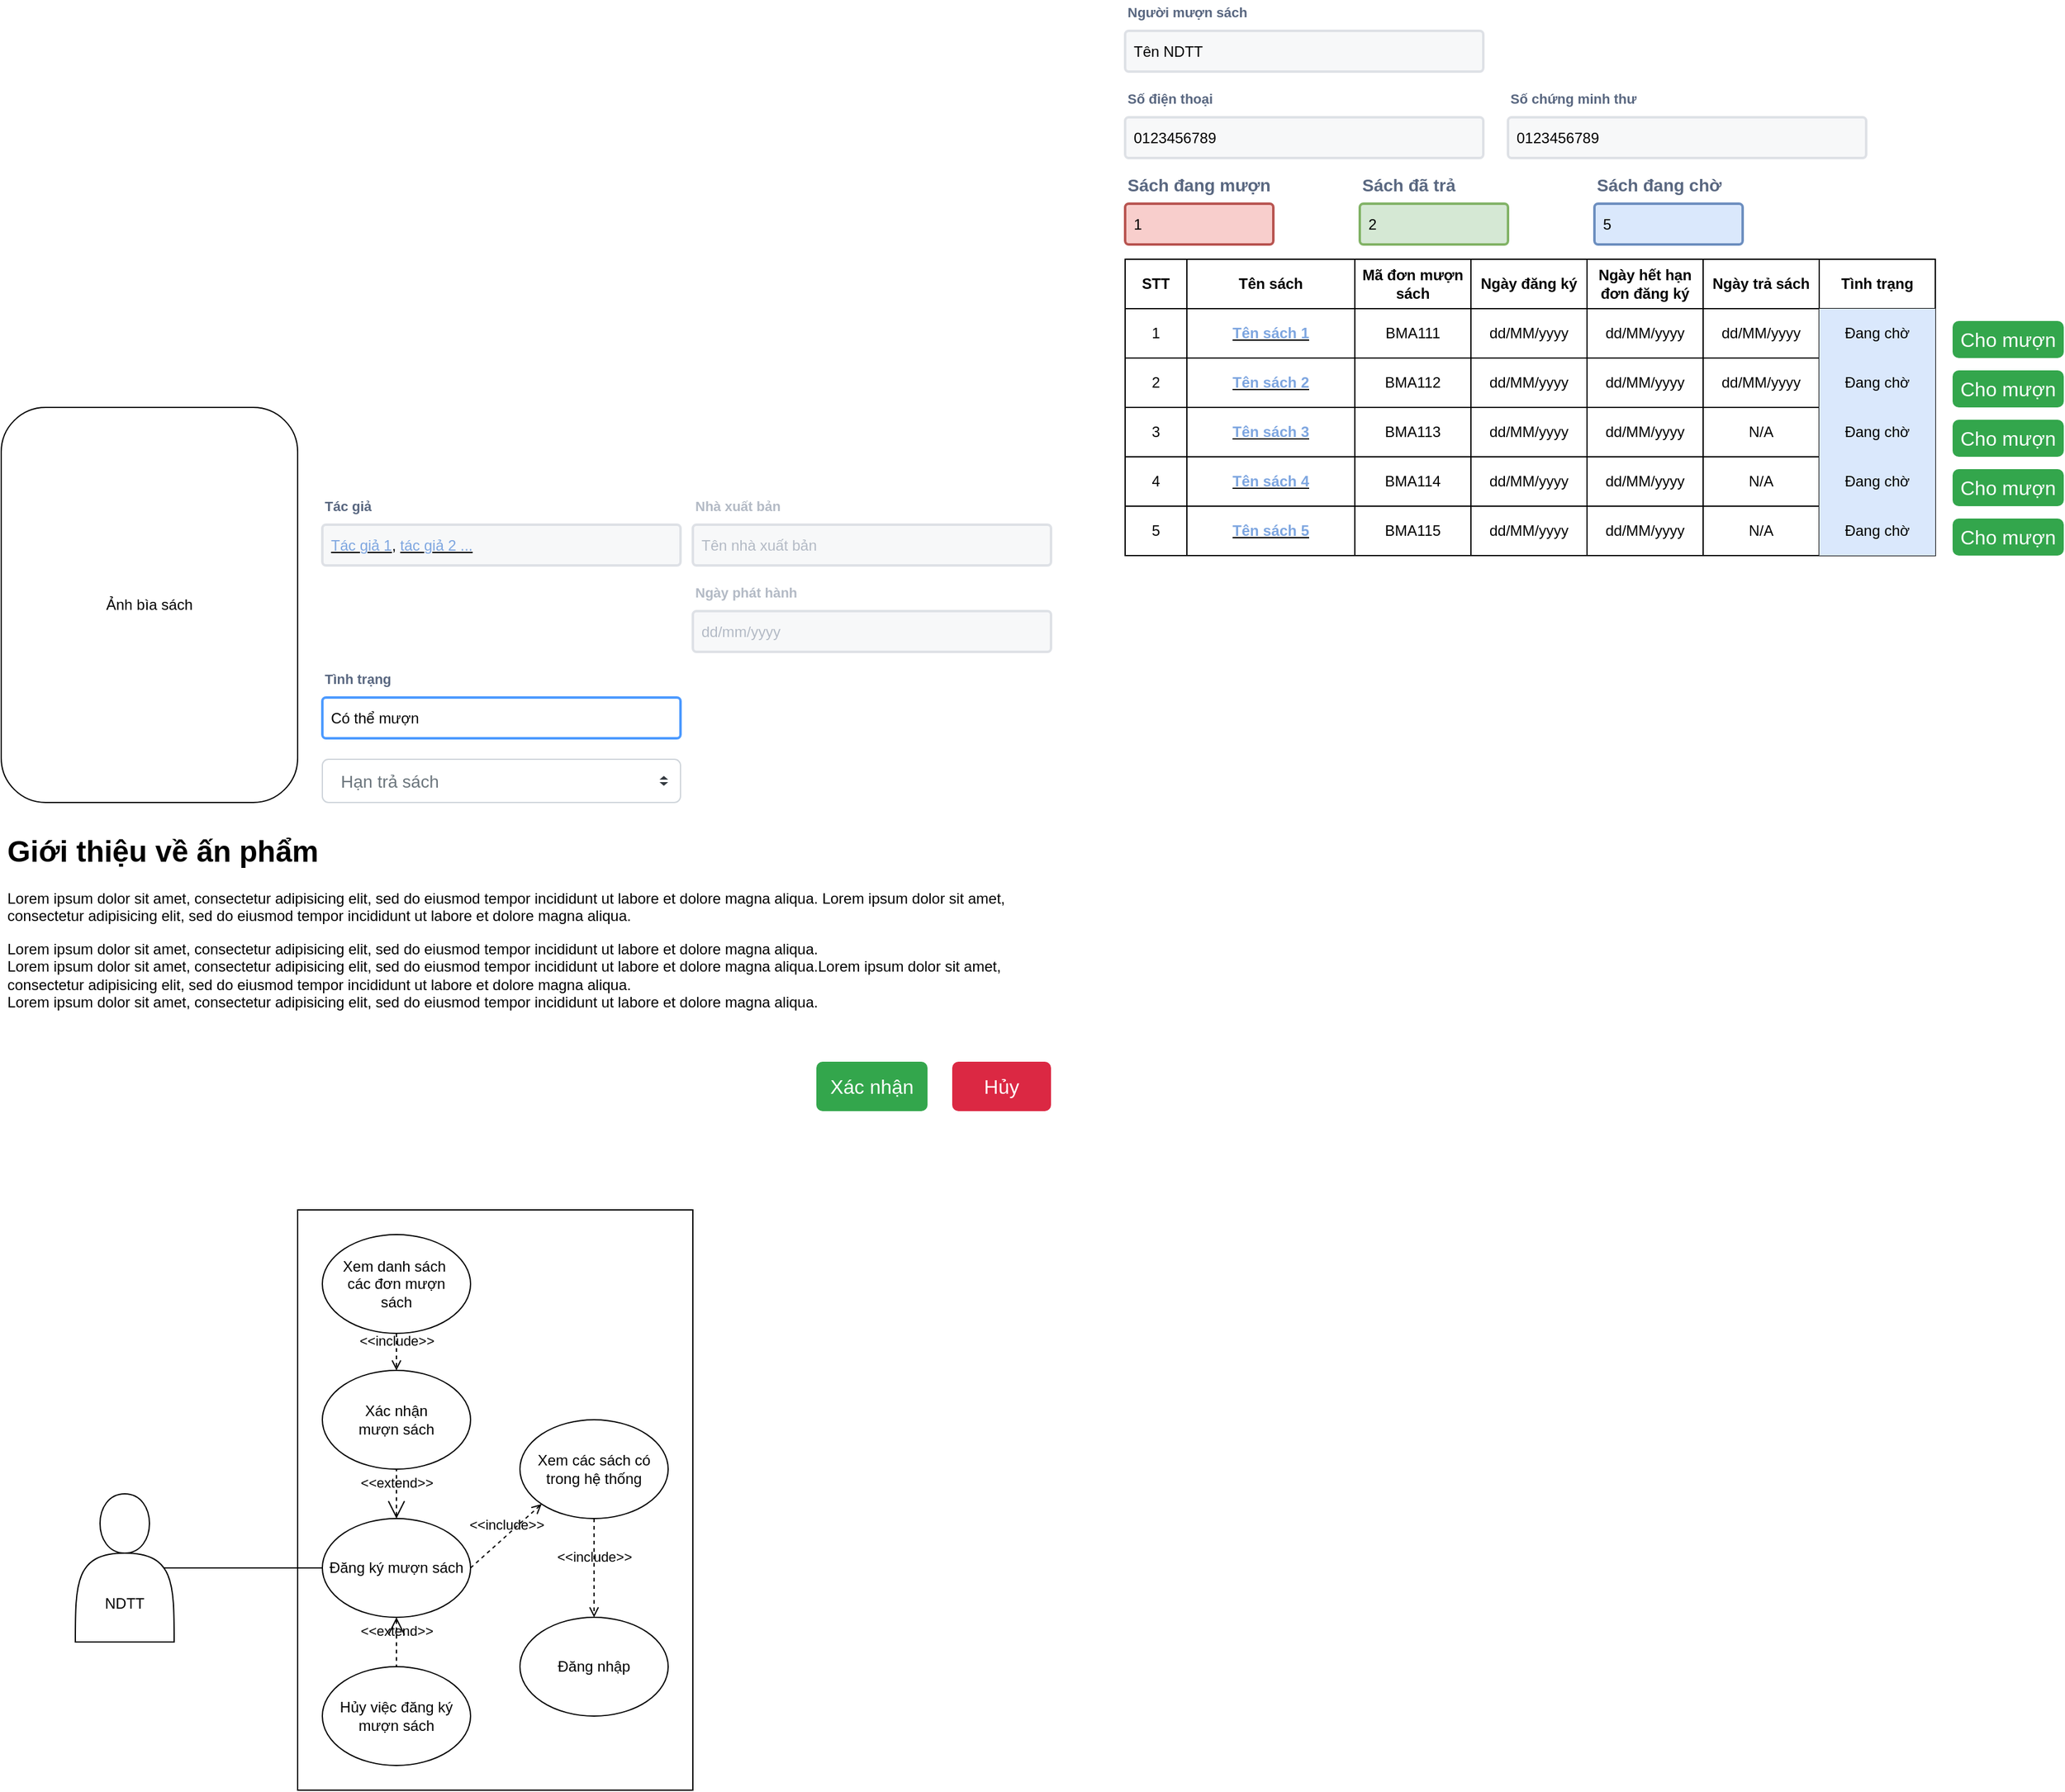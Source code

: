 <mxfile version="13.7.9" type="device"><diagram id="Ep92zdxA3Jqqz_t0l6nY" name="Page-1"><mxGraphModel dx="1422" dy="1966" grid="1" gridSize="10" guides="1" tooltips="1" connect="1" arrows="1" fold="1" page="1" pageScale="1" pageWidth="850" pageHeight="1100" math="0" shadow="0"><root><mxCell id="0"/><mxCell id="1" parent="0"/><mxCell id="tRf2Qih-aj5YmklGEvhN-47" value="" style="rounded=0;whiteSpace=wrap;html=1;" parent="1" vertex="1"><mxGeometry x="320" y="810" width="320" height="470" as="geometry"/></mxCell><mxCell id="tRf2Qih-aj5YmklGEvhN-1" value="Ảnh bìa sách" style="rounded=1;whiteSpace=wrap;html=1;" parent="1" vertex="1"><mxGeometry x="80" y="160" width="240" height="320" as="geometry"/></mxCell><mxCell id="tRf2Qih-aj5YmklGEvhN-3" value="Người mượn sách" style="fillColor=none;strokeColor=none;html=1;fontSize=11;fontStyle=0;align=left;fontColor=#596780;fontStyle=1;fontSize=11" parent="1" vertex="1"><mxGeometry x="990" y="-170" width="240" height="20" as="geometry"/></mxCell><mxCell id="tRf2Qih-aj5YmklGEvhN-4" value="Tên NDTT" style="rounded=1;arcSize=9;fillColor=#F7F8F9;align=left;spacingLeft=5;strokeColor=#DEE1E6;html=1;strokeWidth=2;fontSize=12" parent="1" vertex="1"><mxGeometry x="990" y="-145" width="290" height="33" as="geometry"/></mxCell><mxCell id="tRf2Qih-aj5YmklGEvhN-5" value="Tác giả" style="fillColor=none;strokeColor=none;html=1;fontSize=11;fontStyle=0;align=left;fontColor=#596780;fontStyle=1;fontSize=11" parent="1" vertex="1"><mxGeometry x="340" y="230" width="240" height="20" as="geometry"/></mxCell><mxCell id="tRf2Qih-aj5YmklGEvhN-6" value="&lt;u&gt;&lt;font color=&quot;#7ea6e0&quot;&gt;Tác giả 1&lt;/font&gt;&lt;/u&gt;, &lt;u&gt;&lt;font color=&quot;#7ea6e0&quot;&gt;tác giả 2 ...&lt;/font&gt;&lt;/u&gt;" style="rounded=1;arcSize=9;fillColor=#F7F8F9;align=left;spacingLeft=5;strokeColor=#DEE1E6;html=1;strokeWidth=2;fontSize=12" parent="1" vertex="1"><mxGeometry x="340" y="255" width="290" height="33" as="geometry"/></mxCell><mxCell id="tRf2Qih-aj5YmklGEvhN-8" value="&lt;h1&gt;Giới thiệu về ấn phẩm&lt;/h1&gt;&lt;p&gt;Lorem ipsum dolor sit amet, consectetur adipisicing elit, sed do eiusmod tempor incididunt ut labore et dolore magna aliqua.&amp;nbsp;&lt;span&gt;Lorem ipsum dolor sit amet, consectetur adipisicing elit, sed do eiusmod tempor incididunt ut labore et dolore magna aliqua.&lt;/span&gt;&lt;/p&gt;Lorem ipsum dolor sit amet, consectetur adipisicing elit, sed do eiusmod tempor incididunt ut labore et dolore magna aliqua.&lt;br&gt;Lorem ipsum dolor sit amet, consectetur adipisicing elit, sed do eiusmod tempor incididunt ut labore et dolore magna aliqua.Lorem ipsum dolor sit amet, consectetur adipisicing elit, sed do eiusmod tempor incididunt ut labore et dolore magna aliqua.&lt;br&gt;Lorem ipsum dolor sit amet, consectetur adipisicing elit, sed do eiusmod tempor incididunt ut labore et dolore magna aliqua." style="text;html=1;strokeColor=none;fillColor=none;spacing=5;spacingTop=-20;whiteSpace=wrap;overflow=hidden;rounded=0;" parent="1" vertex="1"><mxGeometry x="80" y="500" width="850" height="150" as="geometry"/></mxCell><mxCell id="tRf2Qih-aj5YmklGEvhN-9" value="0123456789" style="rounded=1;arcSize=9;fillColor=#F7F8F9;align=left;spacingLeft=5;strokeColor=#DEE1E6;html=1;strokeWidth=2;fontSize=12" parent="1" vertex="1"><mxGeometry x="990" y="-75" width="290" height="33" as="geometry"/></mxCell><mxCell id="tRf2Qih-aj5YmklGEvhN-10" value="Số điện thoại" style="fillColor=none;strokeColor=none;html=1;fontSize=11;fontStyle=0;align=left;fontColor=#596780;fontStyle=1;fontSize=11" parent="1" vertex="1"><mxGeometry x="990" y="-100" width="240" height="20" as="geometry"/></mxCell><mxCell id="tRf2Qih-aj5YmklGEvhN-11" value="Nhà xuất bản" style="fillColor=none;strokeColor=none;html=1;fontSize=11;fontStyle=0;align=left;fontColor=#B3BAC5;fontStyle=1;fontSize=11" parent="1" vertex="1"><mxGeometry x="640" y="230" width="240" height="20" as="geometry"/></mxCell><mxCell id="tRf2Qih-aj5YmklGEvhN-12" value="Tên nhà xuất bản" style="rounded=1;arcSize=9;fillColor=#F7F8F9;align=left;spacingLeft=5;strokeColor=#DEE1E6;html=1;strokeWidth=2;fontColor=#B3BAC5;fontSize=12" parent="1" vertex="1"><mxGeometry x="640" y="255" width="290" height="33" as="geometry"/></mxCell><mxCell id="tRf2Qih-aj5YmklGEvhN-13" value="dd/mm/yyyy" style="rounded=1;arcSize=9;fillColor=#F7F8F9;align=left;spacingLeft=5;strokeColor=#DEE1E6;html=1;strokeWidth=2;fontColor=#B3BAC5;fontSize=12" parent="1" vertex="1"><mxGeometry x="640" y="325" width="290" height="33" as="geometry"/></mxCell><mxCell id="tRf2Qih-aj5YmklGEvhN-14" value="Ngày phát hành" style="fillColor=none;strokeColor=none;html=1;fontSize=11;fontStyle=0;align=left;fontColor=#B3BAC5;fontStyle=1;fontSize=11" parent="1" vertex="1"><mxGeometry x="640" y="300" width="240" height="20" as="geometry"/></mxCell><mxCell id="tRf2Qih-aj5YmklGEvhN-15" value="Tình trạng" style="fillColor=none;strokeColor=none;html=1;fontSize=11;fontStyle=0;align=left;fontColor=#596780;fontStyle=1;fontSize=11" parent="1" vertex="1"><mxGeometry x="340" y="370" width="240" height="20" as="geometry"/></mxCell><mxCell id="tRf2Qih-aj5YmklGEvhN-16" value="Có thể mượn" style="rounded=1;arcSize=9;align=left;spacingLeft=5;strokeColor=#4C9AFF;html=1;strokeWidth=2;fontSize=12" parent="1" vertex="1"><mxGeometry x="340" y="395" width="290" height="33" as="geometry"/></mxCell><mxCell id="tRf2Qih-aj5YmklGEvhN-30" value="Hạn trả sách" style="html=1;shadow=0;dashed=0;shape=mxgraph.bootstrap.rrect;rSize=5;fillColor=#ffffff;strokeColor=#CED4DA;align=left;spacing=15;fontSize=14;fontColor=#6C767D;" parent="1" vertex="1"><mxGeometry x="340" y="445" width="290" height="35" as="geometry"/></mxCell><mxCell id="tRf2Qih-aj5YmklGEvhN-31" value="" style="shape=triangle;direction=south;fillColor=#343A40;strokeColor=none;perimeter=none;" parent="tRf2Qih-aj5YmklGEvhN-30" vertex="1"><mxGeometry x="1" y="0.5" width="7" height="3" relative="1" as="geometry"><mxPoint x="-17" y="1" as="offset"/></mxGeometry></mxCell><mxCell id="tRf2Qih-aj5YmklGEvhN-32" value="" style="shape=triangle;direction=north;fillColor=#343A40;strokeColor=none;perimeter=none;" parent="tRf2Qih-aj5YmklGEvhN-30" vertex="1"><mxGeometry x="1" y="0.5" width="7" height="3" relative="1" as="geometry"><mxPoint x="-17" y="-4" as="offset"/></mxGeometry></mxCell><mxCell id="tRf2Qih-aj5YmklGEvhN-33" value="Xác nhận" style="html=1;shadow=0;dashed=0;shape=mxgraph.bootstrap.rrect;rSize=5;strokeColor=none;strokeWidth=1;fillColor=#33A64C;fontColor=#FFFFFF;whiteSpace=wrap;align=center;verticalAlign=middle;spacingLeft=0;fontStyle=0;fontSize=16;spacing=5;" parent="1" vertex="1"><mxGeometry x="740" y="690" width="90" height="40" as="geometry"/></mxCell><mxCell id="tRf2Qih-aj5YmklGEvhN-34" value="Hủy" style="html=1;shadow=0;dashed=0;shape=mxgraph.bootstrap.rrect;rSize=5;strokeColor=none;strokeWidth=1;fillColor=#DB2843;fontColor=#FFFFFF;whiteSpace=wrap;align=center;verticalAlign=middle;spacingLeft=0;fontStyle=0;fontSize=16;spacing=5;" parent="1" vertex="1"><mxGeometry x="850" y="690" width="80" height="40" as="geometry"/></mxCell><mxCell id="tRf2Qih-aj5YmklGEvhN-35" value="&lt;br&gt;&lt;br&gt;&lt;br&gt;&lt;br&gt;NDTT" style="shape=actor;whiteSpace=wrap;html=1;" parent="1" vertex="1"><mxGeometry x="140" y="1040" width="80" height="120" as="geometry"/></mxCell><mxCell id="tRf2Qih-aj5YmklGEvhN-36" value="Đăng ký mượn sách" style="ellipse;whiteSpace=wrap;html=1;" parent="1" vertex="1"><mxGeometry x="340" y="1060" width="120" height="80" as="geometry"/></mxCell><mxCell id="tRf2Qih-aj5YmklGEvhN-37" value="Đăng nhập" style="ellipse;whiteSpace=wrap;html=1;" parent="1" vertex="1"><mxGeometry x="500" y="1140" width="120" height="80" as="geometry"/></mxCell><mxCell id="tRf2Qih-aj5YmklGEvhN-38" value="Xem các sách có trong hệ thống" style="ellipse;whiteSpace=wrap;html=1;" parent="1" vertex="1"><mxGeometry x="500" y="980" width="120" height="80" as="geometry"/></mxCell><mxCell id="tRf2Qih-aj5YmklGEvhN-39" value="&amp;lt;&amp;lt;include&amp;gt;&amp;gt;" style="edgeStyle=none;html=1;endArrow=open;verticalAlign=bottom;dashed=1;labelBackgroundColor=none;exitX=0.5;exitY=1;exitDx=0;exitDy=0;entryX=0.5;entryY=0;entryDx=0;entryDy=0;" parent="1" source="tRf2Qih-aj5YmklGEvhN-38" target="tRf2Qih-aj5YmklGEvhN-37" edge="1"><mxGeometry width="160" relative="1" as="geometry"><mxPoint x="580" y="1030" as="sourcePoint"/><mxPoint x="740" y="1030" as="targetPoint"/></mxGeometry></mxCell><mxCell id="tRf2Qih-aj5YmklGEvhN-40" value="&amp;lt;&amp;lt;include&amp;gt;&amp;gt;" style="edgeStyle=none;html=1;endArrow=open;verticalAlign=bottom;dashed=1;labelBackgroundColor=none;exitX=1;exitY=0.5;exitDx=0;exitDy=0;entryX=0;entryY=1;entryDx=0;entryDy=0;" parent="1" source="tRf2Qih-aj5YmklGEvhN-36" target="tRf2Qih-aj5YmklGEvhN-38" edge="1"><mxGeometry width="160" relative="1" as="geometry"><mxPoint x="580" y="1030" as="sourcePoint"/><mxPoint x="740" y="1030" as="targetPoint"/></mxGeometry></mxCell><mxCell id="tRf2Qih-aj5YmklGEvhN-41" value="Hủy việc đăng ký mượn sách" style="ellipse;whiteSpace=wrap;html=1;" parent="1" vertex="1"><mxGeometry x="340" y="1180" width="120" height="80" as="geometry"/></mxCell><mxCell id="tRf2Qih-aj5YmklGEvhN-44" value="Xác nhận &lt;br&gt;mượn sách" style="ellipse;whiteSpace=wrap;html=1;" parent="1" vertex="1"><mxGeometry x="340" y="940" width="120" height="80" as="geometry"/></mxCell><mxCell id="tRf2Qih-aj5YmklGEvhN-45" value="&amp;lt;&amp;lt;extend&amp;gt;&amp;gt;" style="edgeStyle=none;html=1;startArrow=open;endArrow=none;startSize=12;verticalAlign=bottom;dashed=1;labelBackgroundColor=none;entryX=0.5;entryY=1;entryDx=0;entryDy=0;exitX=0.5;exitY=0;exitDx=0;exitDy=0;" parent="1" source="tRf2Qih-aj5YmklGEvhN-36" target="tRf2Qih-aj5YmklGEvhN-44" edge="1"><mxGeometry width="160" relative="1" as="geometry"><mxPoint x="580" y="1010" as="sourcePoint"/><mxPoint x="740" y="1010" as="targetPoint"/></mxGeometry></mxCell><mxCell id="tRf2Qih-aj5YmklGEvhN-46" value="&amp;lt;&amp;lt;extend&amp;gt;&amp;gt;" style="edgeStyle=none;html=1;startArrow=open;endArrow=none;startSize=12;verticalAlign=bottom;dashed=1;labelBackgroundColor=none;exitX=0.5;exitY=1;exitDx=0;exitDy=0;entryX=0.5;entryY=0;entryDx=0;entryDy=0;" parent="1" source="tRf2Qih-aj5YmklGEvhN-36" target="tRf2Qih-aj5YmklGEvhN-41" edge="1"><mxGeometry width="160" relative="1" as="geometry"><mxPoint x="580" y="1010" as="sourcePoint"/><mxPoint x="740" y="1010" as="targetPoint"/></mxGeometry></mxCell><mxCell id="tRf2Qih-aj5YmklGEvhN-48" value="" style="edgeStyle=none;html=1;endArrow=none;verticalAlign=bottom;exitX=0.9;exitY=0.5;exitDx=0;exitDy=0;exitPerimeter=0;entryX=0;entryY=0.5;entryDx=0;entryDy=0;" parent="1" source="tRf2Qih-aj5YmklGEvhN-35" target="tRf2Qih-aj5YmklGEvhN-36" edge="1"><mxGeometry width="160" relative="1" as="geometry"><mxPoint x="580" y="1010" as="sourcePoint"/><mxPoint x="740" y="1010" as="targetPoint"/></mxGeometry></mxCell><mxCell id="nzfxQX0YipjfY1iAd1yF-1" value="Xem danh sách&amp;nbsp;&lt;br&gt;các đơn mượn&lt;br&gt;sách" style="ellipse;whiteSpace=wrap;html=1;" parent="1" vertex="1"><mxGeometry x="340" y="830" width="120" height="80" as="geometry"/></mxCell><mxCell id="nzfxQX0YipjfY1iAd1yF-2" value="&amp;lt;&amp;lt;include&amp;gt;&amp;gt;" style="edgeStyle=none;html=1;endArrow=open;verticalAlign=bottom;dashed=1;labelBackgroundColor=none;exitX=0.5;exitY=1;exitDx=0;exitDy=0;entryX=0.5;entryY=0;entryDx=0;entryDy=0;" parent="1" source="nzfxQX0YipjfY1iAd1yF-1" target="tRf2Qih-aj5YmklGEvhN-44" edge="1"><mxGeometry width="160" relative="1" as="geometry"><mxPoint x="640" y="870" as="sourcePoint"/><mxPoint x="800" y="870" as="targetPoint"/></mxGeometry></mxCell><mxCell id="nzfxQX0YipjfY1iAd1yF-73" value="&lt;font style=&quot;font-size: 14px&quot;&gt;Sách đang mượn&lt;/font&gt;" style="fillColor=none;strokeColor=none;html=1;fontSize=11;fontStyle=0;align=left;fontColor=#596780;fontStyle=1;fontSize=11" parent="1" vertex="1"><mxGeometry x="990" y="-30" width="130" height="20" as="geometry"/></mxCell><mxCell id="nzfxQX0YipjfY1iAd1yF-74" value="1" style="rounded=1;arcSize=9;align=left;spacingLeft=5;strokeColor=#b85450;html=1;strokeWidth=2;fontSize=12;fillColor=#f8cecc;" parent="1" vertex="1"><mxGeometry x="990" y="-5" width="120" height="33" as="geometry"/></mxCell><mxCell id="nzfxQX0YipjfY1iAd1yF-75" value="2" style="rounded=1;arcSize=9;align=left;spacingLeft=5;strokeColor=#82b366;html=1;strokeWidth=2;fontSize=12;fillColor=#d5e8d4;" parent="1" vertex="1"><mxGeometry x="1180" y="-5" width="120" height="33" as="geometry"/></mxCell><mxCell id="nzfxQX0YipjfY1iAd1yF-76" value="&lt;font style=&quot;font-size: 14px&quot;&gt;Sách đã trả&lt;/font&gt;" style="fillColor=none;strokeColor=none;html=1;fontSize=11;fontStyle=0;align=left;fontColor=#596780;fontStyle=1;fontSize=11" parent="1" vertex="1"><mxGeometry x="1180" y="-30" width="130" height="20" as="geometry"/></mxCell><mxCell id="nzfxQX0YipjfY1iAd1yF-77" value="5" style="rounded=1;arcSize=9;align=left;spacingLeft=5;strokeColor=#6c8ebf;html=1;strokeWidth=2;fontSize=12;fillColor=#dae8fc;" parent="1" vertex="1"><mxGeometry x="1370" y="-5" width="120" height="33" as="geometry"/></mxCell><mxCell id="nzfxQX0YipjfY1iAd1yF-78" value="&lt;font style=&quot;font-size: 14px&quot;&gt;Sách đang chờ&lt;/font&gt;" style="fillColor=none;strokeColor=none;html=1;fontSize=11;fontStyle=0;align=left;fontColor=#596780;fontStyle=1;fontSize=11" parent="1" vertex="1"><mxGeometry x="1370" y="-30" width="130" height="20" as="geometry"/></mxCell><mxCell id="nzfxQX0YipjfY1iAd1yF-3" value="" style="shape=table;html=1;whiteSpace=wrap;startSize=0;container=1;collapsible=0;childLayout=tableLayout;" parent="1" vertex="1"><mxGeometry x="990" y="40" width="656" height="240" as="geometry"/></mxCell><mxCell id="nzfxQX0YipjfY1iAd1yF-4" value="" style="shape=partialRectangle;html=1;whiteSpace=wrap;collapsible=0;dropTarget=0;pointerEvents=0;fillColor=none;top=0;left=0;bottom=0;right=0;points=[[0,0.5],[1,0.5]];portConstraint=eastwest;" parent="nzfxQX0YipjfY1iAd1yF-3" vertex="1"><mxGeometry width="656" height="40" as="geometry"/></mxCell><mxCell id="nzfxQX0YipjfY1iAd1yF-5" value="&lt;b&gt;STT&lt;/b&gt;" style="shape=partialRectangle;html=1;whiteSpace=wrap;connectable=0;fillColor=none;top=0;left=0;bottom=0;right=0;overflow=hidden;" parent="nzfxQX0YipjfY1iAd1yF-4" vertex="1"><mxGeometry width="50" height="40" as="geometry"/></mxCell><mxCell id="nzfxQX0YipjfY1iAd1yF-6" value="&lt;b&gt;Tên sách&lt;/b&gt;" style="shape=partialRectangle;html=1;whiteSpace=wrap;connectable=0;fillColor=none;top=0;left=0;bottom=0;right=0;overflow=hidden;" parent="nzfxQX0YipjfY1iAd1yF-4" vertex="1"><mxGeometry x="50" width="136" height="40" as="geometry"/></mxCell><mxCell id="nzfxQX0YipjfY1iAd1yF-7" value="&lt;b&gt;Mã đơn mượn sách&lt;/b&gt;" style="shape=partialRectangle;html=1;whiteSpace=wrap;connectable=0;fillColor=none;top=0;left=0;bottom=0;right=0;overflow=hidden;" parent="nzfxQX0YipjfY1iAd1yF-4" vertex="1"><mxGeometry x="186" width="94" height="40" as="geometry"/></mxCell><mxCell id="nzfxQX0YipjfY1iAd1yF-16" value="&lt;b&gt;Ngày đăng ký&lt;/b&gt;" style="shape=partialRectangle;html=1;whiteSpace=wrap;connectable=0;fillColor=none;top=0;left=0;bottom=0;right=0;overflow=hidden;" parent="nzfxQX0YipjfY1iAd1yF-4" vertex="1"><mxGeometry x="280" width="94" height="40" as="geometry"/></mxCell><mxCell id="nzfxQX0YipjfY1iAd1yF-19" value="&lt;b&gt;Ngày hết hạn đơn đăng ký&lt;/b&gt;" style="shape=partialRectangle;html=1;whiteSpace=wrap;connectable=0;fillColor=none;top=0;left=0;bottom=0;right=0;overflow=hidden;" parent="nzfxQX0YipjfY1iAd1yF-4" vertex="1"><mxGeometry x="374" width="94" height="40" as="geometry"/></mxCell><mxCell id="nzfxQX0YipjfY1iAd1yF-22" value="&lt;b&gt;Ngày trả sách&lt;/b&gt;" style="shape=partialRectangle;html=1;whiteSpace=wrap;connectable=0;fillColor=none;top=0;left=0;bottom=0;right=0;overflow=hidden;" parent="nzfxQX0YipjfY1iAd1yF-4" vertex="1"><mxGeometry x="468" width="94" height="40" as="geometry"/></mxCell><mxCell id="nzfxQX0YipjfY1iAd1yF-25" value="&lt;b&gt;Tình trạng&lt;/b&gt;" style="shape=partialRectangle;html=1;whiteSpace=wrap;connectable=0;fillColor=none;top=0;left=0;bottom=0;right=0;overflow=hidden;" parent="nzfxQX0YipjfY1iAd1yF-4" vertex="1"><mxGeometry x="562" width="94" height="40" as="geometry"/></mxCell><mxCell id="nzfxQX0YipjfY1iAd1yF-8" value="" style="shape=partialRectangle;html=1;whiteSpace=wrap;collapsible=0;dropTarget=0;pointerEvents=0;fillColor=none;top=0;left=0;bottom=0;right=0;points=[[0,0.5],[1,0.5]];portConstraint=eastwest;" parent="nzfxQX0YipjfY1iAd1yF-3" vertex="1"><mxGeometry y="40" width="656" height="40" as="geometry"/></mxCell><mxCell id="nzfxQX0YipjfY1iAd1yF-9" value="1" style="shape=partialRectangle;html=1;whiteSpace=wrap;connectable=0;fillColor=none;top=0;left=0;bottom=0;right=0;overflow=hidden;" parent="nzfxQX0YipjfY1iAd1yF-8" vertex="1"><mxGeometry width="50" height="40" as="geometry"/></mxCell><mxCell id="nzfxQX0YipjfY1iAd1yF-10" value="&lt;u&gt;&lt;b&gt;&lt;font color=&quot;#7ea6e0&quot;&gt;Tên sách 1&lt;/font&gt;&lt;/b&gt;&lt;/u&gt;" style="shape=partialRectangle;html=1;whiteSpace=wrap;connectable=0;fillColor=none;top=0;left=0;bottom=0;right=0;overflow=hidden;" parent="nzfxQX0YipjfY1iAd1yF-8" vertex="1"><mxGeometry x="50" width="136" height="40" as="geometry"/></mxCell><mxCell id="nzfxQX0YipjfY1iAd1yF-11" value="BMA111" style="shape=partialRectangle;html=1;whiteSpace=wrap;connectable=0;fillColor=none;top=0;left=0;bottom=0;right=0;overflow=hidden;" parent="nzfxQX0YipjfY1iAd1yF-8" vertex="1"><mxGeometry x="186" width="94" height="40" as="geometry"/></mxCell><mxCell id="nzfxQX0YipjfY1iAd1yF-17" value="dd/MM/yyyy" style="shape=partialRectangle;html=1;whiteSpace=wrap;connectable=0;fillColor=none;top=0;left=0;bottom=0;right=0;overflow=hidden;" parent="nzfxQX0YipjfY1iAd1yF-8" vertex="1"><mxGeometry x="280" width="94" height="40" as="geometry"/></mxCell><mxCell id="nzfxQX0YipjfY1iAd1yF-20" value="&lt;span&gt;dd/MM/yyyy&lt;/span&gt;" style="shape=partialRectangle;html=1;whiteSpace=wrap;connectable=0;fillColor=none;top=0;left=0;bottom=0;right=0;overflow=hidden;" parent="nzfxQX0YipjfY1iAd1yF-8" vertex="1"><mxGeometry x="374" width="94" height="40" as="geometry"/></mxCell><mxCell id="nzfxQX0YipjfY1iAd1yF-23" value="&lt;span&gt;dd/MM/yyyy&lt;/span&gt;" style="shape=partialRectangle;html=1;whiteSpace=wrap;connectable=0;fillColor=none;top=0;left=0;bottom=0;right=0;overflow=hidden;" parent="nzfxQX0YipjfY1iAd1yF-8" vertex="1"><mxGeometry x="468" width="94" height="40" as="geometry"/></mxCell><mxCell id="nzfxQX0YipjfY1iAd1yF-26" value="Đang chờ" style="shape=partialRectangle;html=1;whiteSpace=wrap;connectable=0;fillColor=#dae8fc;top=0;left=0;bottom=0;right=0;overflow=hidden;strokeColor=#6c8ebf;" parent="nzfxQX0YipjfY1iAd1yF-8" vertex="1"><mxGeometry x="562" width="94" height="40" as="geometry"/></mxCell><mxCell id="nzfxQX0YipjfY1iAd1yF-12" value="" style="shape=partialRectangle;html=1;whiteSpace=wrap;collapsible=0;dropTarget=0;pointerEvents=0;fillColor=none;top=0;left=0;bottom=0;right=0;points=[[0,0.5],[1,0.5]];portConstraint=eastwest;" parent="nzfxQX0YipjfY1iAd1yF-3" vertex="1"><mxGeometry y="80" width="656" height="40" as="geometry"/></mxCell><mxCell id="nzfxQX0YipjfY1iAd1yF-13" value="2" style="shape=partialRectangle;html=1;whiteSpace=wrap;connectable=0;fillColor=none;top=0;left=0;bottom=0;right=0;overflow=hidden;" parent="nzfxQX0YipjfY1iAd1yF-12" vertex="1"><mxGeometry width="50" height="40" as="geometry"/></mxCell><mxCell id="nzfxQX0YipjfY1iAd1yF-14" value="&lt;u&gt;&lt;b&gt;&lt;font color=&quot;#7ea6e0&quot;&gt;Tên sách 2&lt;/font&gt;&lt;/b&gt;&lt;/u&gt;" style="shape=partialRectangle;html=1;whiteSpace=wrap;connectable=0;fillColor=none;top=0;left=0;bottom=0;right=0;overflow=hidden;" parent="nzfxQX0YipjfY1iAd1yF-12" vertex="1"><mxGeometry x="50" width="136" height="40" as="geometry"/></mxCell><mxCell id="nzfxQX0YipjfY1iAd1yF-15" value="&lt;span&gt;BMA112&lt;/span&gt;" style="shape=partialRectangle;html=1;whiteSpace=wrap;connectable=0;fillColor=none;top=0;left=0;bottom=0;right=0;overflow=hidden;" parent="nzfxQX0YipjfY1iAd1yF-12" vertex="1"><mxGeometry x="186" width="94" height="40" as="geometry"/></mxCell><mxCell id="nzfxQX0YipjfY1iAd1yF-18" value="&lt;span&gt;dd/MM/yyyy&lt;/span&gt;" style="shape=partialRectangle;html=1;whiteSpace=wrap;connectable=0;fillColor=none;top=0;left=0;bottom=0;right=0;overflow=hidden;" parent="nzfxQX0YipjfY1iAd1yF-12" vertex="1"><mxGeometry x="280" width="94" height="40" as="geometry"/></mxCell><mxCell id="nzfxQX0YipjfY1iAd1yF-21" value="&lt;span&gt;dd/MM/yyyy&lt;/span&gt;" style="shape=partialRectangle;html=1;whiteSpace=wrap;connectable=0;fillColor=none;top=0;left=0;bottom=0;right=0;overflow=hidden;" parent="nzfxQX0YipjfY1iAd1yF-12" vertex="1"><mxGeometry x="374" width="94" height="40" as="geometry"/></mxCell><mxCell id="nzfxQX0YipjfY1iAd1yF-24" value="&lt;span&gt;dd/MM/yyyy&lt;/span&gt;" style="shape=partialRectangle;html=1;whiteSpace=wrap;connectable=0;fillColor=none;top=0;left=0;bottom=0;right=0;overflow=hidden;" parent="nzfxQX0YipjfY1iAd1yF-12" vertex="1"><mxGeometry x="468" width="94" height="40" as="geometry"/></mxCell><mxCell id="nzfxQX0YipjfY1iAd1yF-27" value="Đang chờ" style="shape=partialRectangle;html=1;whiteSpace=wrap;connectable=0;fillColor=#dae8fc;top=0;left=0;bottom=0;right=0;overflow=hidden;strokeColor=#6c8ebf;" parent="nzfxQX0YipjfY1iAd1yF-12" vertex="1"><mxGeometry x="562" width="94" height="40" as="geometry"/></mxCell><mxCell id="nzfxQX0YipjfY1iAd1yF-44" style="shape=partialRectangle;html=1;whiteSpace=wrap;collapsible=0;dropTarget=0;pointerEvents=0;fillColor=none;top=0;left=0;bottom=0;right=0;points=[[0,0.5],[1,0.5]];portConstraint=eastwest;" parent="nzfxQX0YipjfY1iAd1yF-3" vertex="1"><mxGeometry y="120" width="656" height="40" as="geometry"/></mxCell><mxCell id="nzfxQX0YipjfY1iAd1yF-45" value="3" style="shape=partialRectangle;html=1;whiteSpace=wrap;connectable=0;fillColor=none;top=0;left=0;bottom=0;right=0;overflow=hidden;" parent="nzfxQX0YipjfY1iAd1yF-44" vertex="1"><mxGeometry width="50" height="40" as="geometry"/></mxCell><mxCell id="nzfxQX0YipjfY1iAd1yF-46" value="&lt;u&gt;&lt;b&gt;&lt;font color=&quot;#7ea6e0&quot;&gt;Tên sách 3&lt;/font&gt;&lt;/b&gt;&lt;/u&gt;" style="shape=partialRectangle;html=1;whiteSpace=wrap;connectable=0;fillColor=none;top=0;left=0;bottom=0;right=0;overflow=hidden;" parent="nzfxQX0YipjfY1iAd1yF-44" vertex="1"><mxGeometry x="50" width="136" height="40" as="geometry"/></mxCell><mxCell id="nzfxQX0YipjfY1iAd1yF-47" value="&lt;span&gt;BMA113&lt;/span&gt;" style="shape=partialRectangle;html=1;whiteSpace=wrap;connectable=0;fillColor=none;top=0;left=0;bottom=0;right=0;overflow=hidden;" parent="nzfxQX0YipjfY1iAd1yF-44" vertex="1"><mxGeometry x="186" width="94" height="40" as="geometry"/></mxCell><mxCell id="nzfxQX0YipjfY1iAd1yF-48" value="&lt;span&gt;dd/MM/yyyy&lt;/span&gt;" style="shape=partialRectangle;html=1;whiteSpace=wrap;connectable=0;fillColor=none;top=0;left=0;bottom=0;right=0;overflow=hidden;" parent="nzfxQX0YipjfY1iAd1yF-44" vertex="1"><mxGeometry x="280" width="94" height="40" as="geometry"/></mxCell><mxCell id="nzfxQX0YipjfY1iAd1yF-49" value="dd/MM/yyyy" style="shape=partialRectangle;html=1;whiteSpace=wrap;connectable=0;fillColor=none;top=0;left=0;bottom=0;right=0;overflow=hidden;" parent="nzfxQX0YipjfY1iAd1yF-44" vertex="1"><mxGeometry x="374" width="94" height="40" as="geometry"/></mxCell><mxCell id="nzfxQX0YipjfY1iAd1yF-50" value="N/A" style="shape=partialRectangle;html=1;whiteSpace=wrap;connectable=0;fillColor=none;top=0;left=0;bottom=0;right=0;overflow=hidden;" parent="nzfxQX0YipjfY1iAd1yF-44" vertex="1"><mxGeometry x="468" width="94" height="40" as="geometry"/></mxCell><mxCell id="nzfxQX0YipjfY1iAd1yF-51" value="Đang chờ" style="shape=partialRectangle;html=1;whiteSpace=wrap;connectable=0;fillColor=#dae8fc;top=0;left=0;bottom=0;right=0;overflow=hidden;strokeColor=#6c8ebf;" parent="nzfxQX0YipjfY1iAd1yF-44" vertex="1"><mxGeometry x="562" width="94" height="40" as="geometry"/></mxCell><mxCell id="nzfxQX0YipjfY1iAd1yF-36" style="shape=partialRectangle;html=1;whiteSpace=wrap;collapsible=0;dropTarget=0;pointerEvents=0;fillColor=none;top=0;left=0;bottom=0;right=0;points=[[0,0.5],[1,0.5]];portConstraint=eastwest;" parent="nzfxQX0YipjfY1iAd1yF-3" vertex="1"><mxGeometry y="160" width="656" height="40" as="geometry"/></mxCell><mxCell id="nzfxQX0YipjfY1iAd1yF-37" value="4" style="shape=partialRectangle;html=1;whiteSpace=wrap;connectable=0;fillColor=none;top=0;left=0;bottom=0;right=0;overflow=hidden;" parent="nzfxQX0YipjfY1iAd1yF-36" vertex="1"><mxGeometry width="50" height="40" as="geometry"/></mxCell><mxCell id="nzfxQX0YipjfY1iAd1yF-38" value="&lt;u&gt;&lt;b&gt;&lt;font color=&quot;#7ea6e0&quot;&gt;Tên sách 4&lt;/font&gt;&lt;/b&gt;&lt;/u&gt;" style="shape=partialRectangle;html=1;whiteSpace=wrap;connectable=0;fillColor=none;top=0;left=0;bottom=0;right=0;overflow=hidden;" parent="nzfxQX0YipjfY1iAd1yF-36" vertex="1"><mxGeometry x="50" width="136" height="40" as="geometry"/></mxCell><mxCell id="nzfxQX0YipjfY1iAd1yF-39" value="&lt;span&gt;BMA114&lt;/span&gt;" style="shape=partialRectangle;html=1;whiteSpace=wrap;connectable=0;fillColor=none;top=0;left=0;bottom=0;right=0;overflow=hidden;" parent="nzfxQX0YipjfY1iAd1yF-36" vertex="1"><mxGeometry x="186" width="94" height="40" as="geometry"/></mxCell><mxCell id="nzfxQX0YipjfY1iAd1yF-40" value="&lt;span&gt;dd/MM/yyyy&lt;/span&gt;" style="shape=partialRectangle;html=1;whiteSpace=wrap;connectable=0;fillColor=none;top=0;left=0;bottom=0;right=0;overflow=hidden;" parent="nzfxQX0YipjfY1iAd1yF-36" vertex="1"><mxGeometry x="280" width="94" height="40" as="geometry"/></mxCell><mxCell id="nzfxQX0YipjfY1iAd1yF-41" value="dd/MM/yyyy" style="shape=partialRectangle;html=1;whiteSpace=wrap;connectable=0;fillColor=none;top=0;left=0;bottom=0;right=0;overflow=hidden;" parent="nzfxQX0YipjfY1iAd1yF-36" vertex="1"><mxGeometry x="374" width="94" height="40" as="geometry"/></mxCell><mxCell id="nzfxQX0YipjfY1iAd1yF-42" value="&lt;span&gt;N/A&lt;/span&gt;" style="shape=partialRectangle;html=1;whiteSpace=wrap;connectable=0;fillColor=none;top=0;left=0;bottom=0;right=0;overflow=hidden;" parent="nzfxQX0YipjfY1iAd1yF-36" vertex="1"><mxGeometry x="468" width="94" height="40" as="geometry"/></mxCell><mxCell id="nzfxQX0YipjfY1iAd1yF-43" value="&lt;span&gt;Đang chờ&lt;/span&gt;" style="shape=partialRectangle;html=1;whiteSpace=wrap;connectable=0;fillColor=#dae8fc;top=0;left=0;bottom=0;right=0;overflow=hidden;strokeColor=#6c8ebf;" parent="nzfxQX0YipjfY1iAd1yF-36" vertex="1"><mxGeometry x="562" width="94" height="40" as="geometry"/></mxCell><mxCell id="nzfxQX0YipjfY1iAd1yF-28" style="shape=partialRectangle;html=1;whiteSpace=wrap;collapsible=0;dropTarget=0;pointerEvents=0;fillColor=none;top=0;left=0;bottom=0;right=0;points=[[0,0.5],[1,0.5]];portConstraint=eastwest;" parent="nzfxQX0YipjfY1iAd1yF-3" vertex="1"><mxGeometry y="200" width="656" height="40" as="geometry"/></mxCell><mxCell id="nzfxQX0YipjfY1iAd1yF-29" value="5" style="shape=partialRectangle;html=1;whiteSpace=wrap;connectable=0;fillColor=none;top=0;left=0;bottom=0;right=0;overflow=hidden;" parent="nzfxQX0YipjfY1iAd1yF-28" vertex="1"><mxGeometry width="50" height="40" as="geometry"/></mxCell><mxCell id="nzfxQX0YipjfY1iAd1yF-30" value="&lt;u&gt;&lt;b&gt;&lt;font color=&quot;#7ea6e0&quot;&gt;Tên sách 5&lt;/font&gt;&lt;/b&gt;&lt;/u&gt;" style="shape=partialRectangle;html=1;whiteSpace=wrap;connectable=0;fillColor=none;top=0;left=0;bottom=0;right=0;overflow=hidden;" parent="nzfxQX0YipjfY1iAd1yF-28" vertex="1"><mxGeometry x="50" width="136" height="40" as="geometry"/></mxCell><mxCell id="nzfxQX0YipjfY1iAd1yF-31" value="&lt;span&gt;BMA115&lt;/span&gt;" style="shape=partialRectangle;html=1;whiteSpace=wrap;connectable=0;fillColor=none;top=0;left=0;bottom=0;right=0;overflow=hidden;" parent="nzfxQX0YipjfY1iAd1yF-28" vertex="1"><mxGeometry x="186" width="94" height="40" as="geometry"/></mxCell><mxCell id="nzfxQX0YipjfY1iAd1yF-32" value="&lt;span&gt;dd/MM/yyyy&lt;/span&gt;" style="shape=partialRectangle;html=1;whiteSpace=wrap;connectable=0;fillColor=none;top=0;left=0;bottom=0;right=0;overflow=hidden;" parent="nzfxQX0YipjfY1iAd1yF-28" vertex="1"><mxGeometry x="280" width="94" height="40" as="geometry"/></mxCell><mxCell id="nzfxQX0YipjfY1iAd1yF-33" value="&lt;span&gt;dd/MM/yyyy&lt;/span&gt;" style="shape=partialRectangle;html=1;whiteSpace=wrap;connectable=0;fillColor=none;top=0;left=0;bottom=0;right=0;overflow=hidden;" parent="nzfxQX0YipjfY1iAd1yF-28" vertex="1"><mxGeometry x="374" width="94" height="40" as="geometry"/></mxCell><mxCell id="nzfxQX0YipjfY1iAd1yF-34" value="N/A" style="shape=partialRectangle;html=1;whiteSpace=wrap;connectable=0;fillColor=none;top=0;left=0;bottom=0;right=0;overflow=hidden;" parent="nzfxQX0YipjfY1iAd1yF-28" vertex="1"><mxGeometry x="468" width="94" height="40" as="geometry"/></mxCell><mxCell id="nzfxQX0YipjfY1iAd1yF-35" value="Đang chờ" style="shape=partialRectangle;html=1;whiteSpace=wrap;connectable=0;fillColor=#dae8fc;top=0;left=0;bottom=0;right=0;overflow=hidden;strokeColor=#6c8ebf;" parent="nzfxQX0YipjfY1iAd1yF-28" vertex="1"><mxGeometry x="562" width="94" height="40" as="geometry"/></mxCell><mxCell id="LaHrWIY1v-i74YBxMnD2-2" value="Số chứng minh thư" style="fillColor=none;strokeColor=none;html=1;fontSize=11;fontStyle=0;align=left;fontColor=#596780;fontStyle=1;fontSize=11" vertex="1" parent="1"><mxGeometry x="1300" y="-100" width="240" height="20" as="geometry"/></mxCell><mxCell id="LaHrWIY1v-i74YBxMnD2-3" value="0123456789" style="rounded=1;arcSize=9;fillColor=#F7F8F9;align=left;spacingLeft=5;strokeColor=#DEE1E6;html=1;strokeWidth=2;fontSize=12" vertex="1" parent="1"><mxGeometry x="1300" y="-75" width="290" height="33" as="geometry"/></mxCell><mxCell id="LaHrWIY1v-i74YBxMnD2-4" value="Cho mượn" style="html=1;shadow=0;dashed=0;shape=mxgraph.bootstrap.rrect;rSize=5;strokeColor=none;strokeWidth=1;fillColor=#33A64C;fontColor=#FFFFFF;whiteSpace=wrap;align=center;verticalAlign=middle;spacingLeft=0;fontStyle=0;fontSize=16;spacing=5;" vertex="1" parent="1"><mxGeometry x="1660" y="90" width="90" height="30" as="geometry"/></mxCell><mxCell id="LaHrWIY1v-i74YBxMnD2-5" value="Cho mượn" style="html=1;shadow=0;dashed=0;shape=mxgraph.bootstrap.rrect;rSize=5;strokeColor=none;strokeWidth=1;fillColor=#33A64C;fontColor=#FFFFFF;whiteSpace=wrap;align=center;verticalAlign=middle;spacingLeft=0;fontStyle=0;fontSize=16;spacing=5;" vertex="1" parent="1"><mxGeometry x="1660" y="130" width="90" height="30" as="geometry"/></mxCell><mxCell id="LaHrWIY1v-i74YBxMnD2-6" value="Cho mượn" style="html=1;shadow=0;dashed=0;shape=mxgraph.bootstrap.rrect;rSize=5;strokeColor=none;strokeWidth=1;fillColor=#33A64C;fontColor=#FFFFFF;whiteSpace=wrap;align=center;verticalAlign=middle;spacingLeft=0;fontStyle=0;fontSize=16;spacing=5;" vertex="1" parent="1"><mxGeometry x="1660" y="170" width="90" height="30" as="geometry"/></mxCell><mxCell id="LaHrWIY1v-i74YBxMnD2-7" value="Cho mượn" style="html=1;shadow=0;dashed=0;shape=mxgraph.bootstrap.rrect;rSize=5;strokeColor=none;strokeWidth=1;fillColor=#33A64C;fontColor=#FFFFFF;whiteSpace=wrap;align=center;verticalAlign=middle;spacingLeft=0;fontStyle=0;fontSize=16;spacing=5;" vertex="1" parent="1"><mxGeometry x="1660" y="210" width="90" height="30" as="geometry"/></mxCell><mxCell id="LaHrWIY1v-i74YBxMnD2-8" value="Cho mượn" style="html=1;shadow=0;dashed=0;shape=mxgraph.bootstrap.rrect;rSize=5;strokeColor=none;strokeWidth=1;fillColor=#33A64C;fontColor=#FFFFFF;whiteSpace=wrap;align=center;verticalAlign=middle;spacingLeft=0;fontStyle=0;fontSize=16;spacing=5;" vertex="1" parent="1"><mxGeometry x="1660" y="250" width="90" height="30" as="geometry"/></mxCell></root></mxGraphModel></diagram></mxfile>